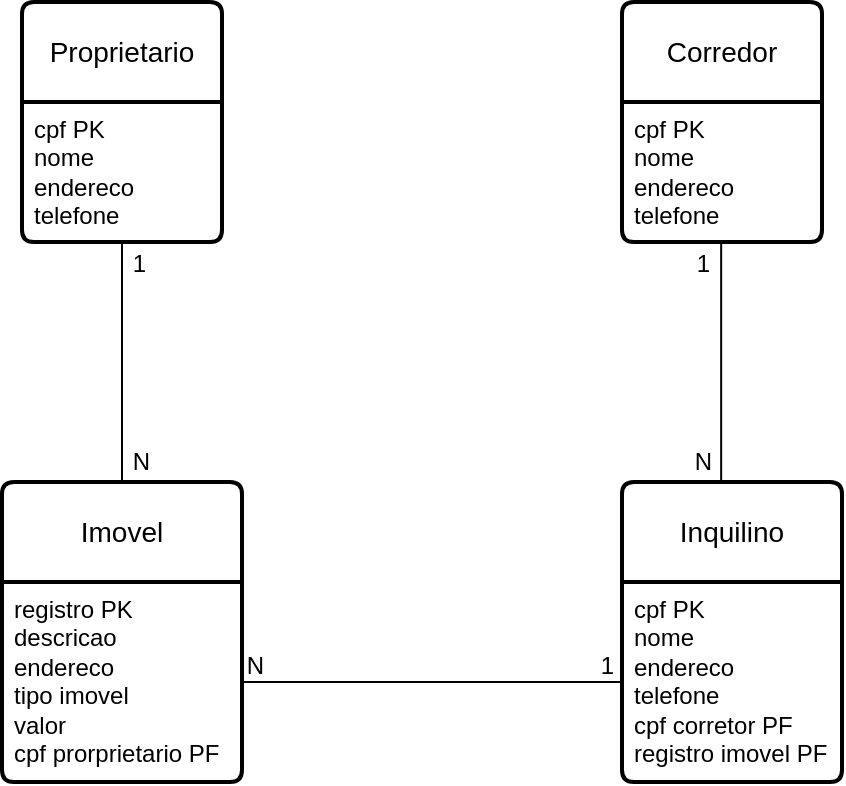<mxfile version="21.1.8" type="device">
  <diagram name="Página-1" id="z1WrnCdPsFhQx2PhxRRl">
    <mxGraphModel dx="704" dy="387" grid="1" gridSize="10" guides="1" tooltips="1" connect="1" arrows="1" fold="1" page="1" pageScale="1" pageWidth="827" pageHeight="1169" math="0" shadow="0">
      <root>
        <mxCell id="0" />
        <mxCell id="1" parent="0" />
        <mxCell id="GwD4i4CBx8kYknnuJ5Pw-1" value="Proprietario" style="swimlane;childLayout=stackLayout;horizontal=1;startSize=50;horizontalStack=0;rounded=1;fontSize=14;fontStyle=0;strokeWidth=2;resizeParent=0;resizeLast=1;shadow=0;dashed=0;align=center;arcSize=4;whiteSpace=wrap;html=1;" vertex="1" parent="1">
          <mxGeometry x="220" y="140" width="100" height="120" as="geometry" />
        </mxCell>
        <mxCell id="GwD4i4CBx8kYknnuJ5Pw-2" value="cpf PK&lt;br&gt;nome&lt;br&gt;endereco&lt;br&gt;telefone" style="align=left;strokeColor=none;fillColor=none;spacingLeft=4;fontSize=12;verticalAlign=top;resizable=0;rotatable=0;part=1;html=1;" vertex="1" parent="GwD4i4CBx8kYknnuJ5Pw-1">
          <mxGeometry y="50" width="100" height="70" as="geometry" />
        </mxCell>
        <mxCell id="GwD4i4CBx8kYknnuJ5Pw-4" value="Corredor" style="swimlane;childLayout=stackLayout;horizontal=1;startSize=50;horizontalStack=0;rounded=1;fontSize=14;fontStyle=0;strokeWidth=2;resizeParent=0;resizeLast=1;shadow=0;dashed=0;align=center;arcSize=4;whiteSpace=wrap;html=1;" vertex="1" parent="1">
          <mxGeometry x="520" y="140" width="100" height="120" as="geometry" />
        </mxCell>
        <mxCell id="GwD4i4CBx8kYknnuJ5Pw-5" value="cpf PK&lt;br&gt;nome&amp;nbsp;&lt;br&gt;endereco&amp;nbsp;&lt;br&gt;telefone&lt;br&gt;" style="align=left;strokeColor=none;fillColor=none;spacingLeft=4;fontSize=12;verticalAlign=top;resizable=0;rotatable=0;part=1;html=1;" vertex="1" parent="GwD4i4CBx8kYknnuJ5Pw-4">
          <mxGeometry y="50" width="100" height="70" as="geometry" />
        </mxCell>
        <mxCell id="GwD4i4CBx8kYknnuJ5Pw-8" value="Imovel" style="swimlane;childLayout=stackLayout;horizontal=1;startSize=50;horizontalStack=0;rounded=1;fontSize=14;fontStyle=0;strokeWidth=2;resizeParent=0;resizeLast=1;shadow=0;dashed=0;align=center;arcSize=4;whiteSpace=wrap;html=1;" vertex="1" parent="1">
          <mxGeometry x="210" y="380" width="120" height="150" as="geometry" />
        </mxCell>
        <mxCell id="GwD4i4CBx8kYknnuJ5Pw-9" value="registro PK&lt;br&gt;descricao&lt;br&gt;endereco&amp;nbsp;&lt;br&gt;tipo imovel&lt;br&gt;valor&lt;br&gt;cpf prorprietario PF" style="align=left;strokeColor=none;fillColor=none;spacingLeft=4;fontSize=12;verticalAlign=top;resizable=0;rotatable=0;part=1;html=1;" vertex="1" parent="GwD4i4CBx8kYknnuJ5Pw-8">
          <mxGeometry y="50" width="120" height="100" as="geometry" />
        </mxCell>
        <mxCell id="GwD4i4CBx8kYknnuJ5Pw-10" value="Inquilino" style="swimlane;childLayout=stackLayout;horizontal=1;startSize=50;horizontalStack=0;rounded=1;fontSize=14;fontStyle=0;strokeWidth=2;resizeParent=0;resizeLast=1;shadow=0;dashed=0;align=center;arcSize=4;whiteSpace=wrap;html=1;" vertex="1" parent="1">
          <mxGeometry x="520" y="380" width="110" height="150" as="geometry" />
        </mxCell>
        <mxCell id="GwD4i4CBx8kYknnuJ5Pw-11" value="cpf PK&lt;br&gt;nome&lt;br&gt;endereco&lt;br&gt;telefone&lt;br&gt;cpf corretor PF&lt;br&gt;registro imovel PF" style="align=left;strokeColor=none;fillColor=none;spacingLeft=4;fontSize=12;verticalAlign=top;resizable=0;rotatable=0;part=1;html=1;" vertex="1" parent="GwD4i4CBx8kYknnuJ5Pw-10">
          <mxGeometry y="50" width="110" height="100" as="geometry" />
        </mxCell>
        <mxCell id="GwD4i4CBx8kYknnuJ5Pw-15" value="" style="endArrow=none;html=1;rounded=0;exitX=0.5;exitY=0;exitDx=0;exitDy=0;" edge="1" parent="1" source="GwD4i4CBx8kYknnuJ5Pw-8">
          <mxGeometry relative="1" as="geometry">
            <mxPoint x="220" y="320" as="sourcePoint" />
            <mxPoint x="270" y="260" as="targetPoint" />
          </mxGeometry>
        </mxCell>
        <mxCell id="GwD4i4CBx8kYknnuJ5Pw-16" value="1" style="resizable=0;html=1;whiteSpace=wrap;align=right;verticalAlign=bottom;" connectable="0" vertex="1" parent="GwD4i4CBx8kYknnuJ5Pw-15">
          <mxGeometry x="1" relative="1" as="geometry">
            <mxPoint x="13" y="19" as="offset" />
          </mxGeometry>
        </mxCell>
        <mxCell id="GwD4i4CBx8kYknnuJ5Pw-17" value="N" style="resizable=0;html=1;whiteSpace=wrap;align=right;verticalAlign=bottom;" connectable="0" vertex="1" parent="1">
          <mxGeometry x="295.0" y="300.0" as="geometry">
            <mxPoint x="-10" y="78" as="offset" />
          </mxGeometry>
        </mxCell>
        <mxCell id="GwD4i4CBx8kYknnuJ5Pw-18" value="" style="endArrow=none;html=1;rounded=0;exitX=0.5;exitY=0;exitDx=0;exitDy=0;" edge="1" parent="1">
          <mxGeometry relative="1" as="geometry">
            <mxPoint x="569.58" y="380" as="sourcePoint" />
            <mxPoint x="569.58" y="260" as="targetPoint" />
          </mxGeometry>
        </mxCell>
        <mxCell id="GwD4i4CBx8kYknnuJ5Pw-19" value="1" style="resizable=0;html=1;whiteSpace=wrap;align=right;verticalAlign=bottom;" connectable="0" vertex="1" parent="GwD4i4CBx8kYknnuJ5Pw-18">
          <mxGeometry x="1" relative="1" as="geometry">
            <mxPoint x="-4" y="19" as="offset" />
          </mxGeometry>
        </mxCell>
        <mxCell id="GwD4i4CBx8kYknnuJ5Pw-20" value="N" style="resizable=0;html=1;whiteSpace=wrap;align=right;verticalAlign=bottom;" connectable="0" vertex="1" parent="1">
          <mxGeometry x="576.0" y="300.0" as="geometry">
            <mxPoint x="-10" y="78" as="offset" />
          </mxGeometry>
        </mxCell>
        <mxCell id="GwD4i4CBx8kYknnuJ5Pw-21" value="" style="endArrow=none;html=1;rounded=0;entryX=0;entryY=0.5;entryDx=0;entryDy=0;" edge="1" parent="1" source="GwD4i4CBx8kYknnuJ5Pw-9" target="GwD4i4CBx8kYknnuJ5Pw-11">
          <mxGeometry relative="1" as="geometry">
            <mxPoint x="340" y="450" as="sourcePoint" />
            <mxPoint x="520" y="450" as="targetPoint" />
          </mxGeometry>
        </mxCell>
        <mxCell id="GwD4i4CBx8kYknnuJ5Pw-22" value="1" style="resizable=0;html=1;whiteSpace=wrap;align=right;verticalAlign=bottom;" connectable="0" vertex="1" parent="GwD4i4CBx8kYknnuJ5Pw-21">
          <mxGeometry x="1" relative="1" as="geometry">
            <mxPoint x="-3" as="offset" />
          </mxGeometry>
        </mxCell>
        <mxCell id="GwD4i4CBx8kYknnuJ5Pw-23" value="N" style="resizable=0;html=1;whiteSpace=wrap;align=right;verticalAlign=bottom;" connectable="0" vertex="1" parent="1">
          <mxGeometry x="352.0" y="402.0" as="geometry">
            <mxPoint x="-10" y="78" as="offset" />
          </mxGeometry>
        </mxCell>
      </root>
    </mxGraphModel>
  </diagram>
</mxfile>
